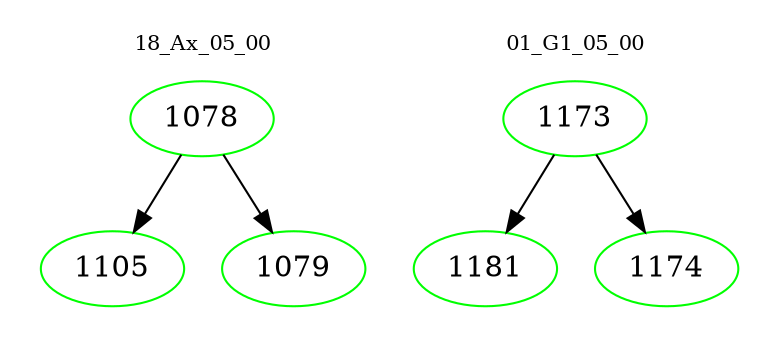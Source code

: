 digraph{
subgraph cluster_0 {
color = white
label = "18_Ax_05_00";
fontsize=10;
T0_1078 [label="1078", color="green"]
T0_1078 -> T0_1105 [color="black"]
T0_1105 [label="1105", color="green"]
T0_1078 -> T0_1079 [color="black"]
T0_1079 [label="1079", color="green"]
}
subgraph cluster_1 {
color = white
label = "01_G1_05_00";
fontsize=10;
T1_1173 [label="1173", color="green"]
T1_1173 -> T1_1181 [color="black"]
T1_1181 [label="1181", color="green"]
T1_1173 -> T1_1174 [color="black"]
T1_1174 [label="1174", color="green"]
}
}
